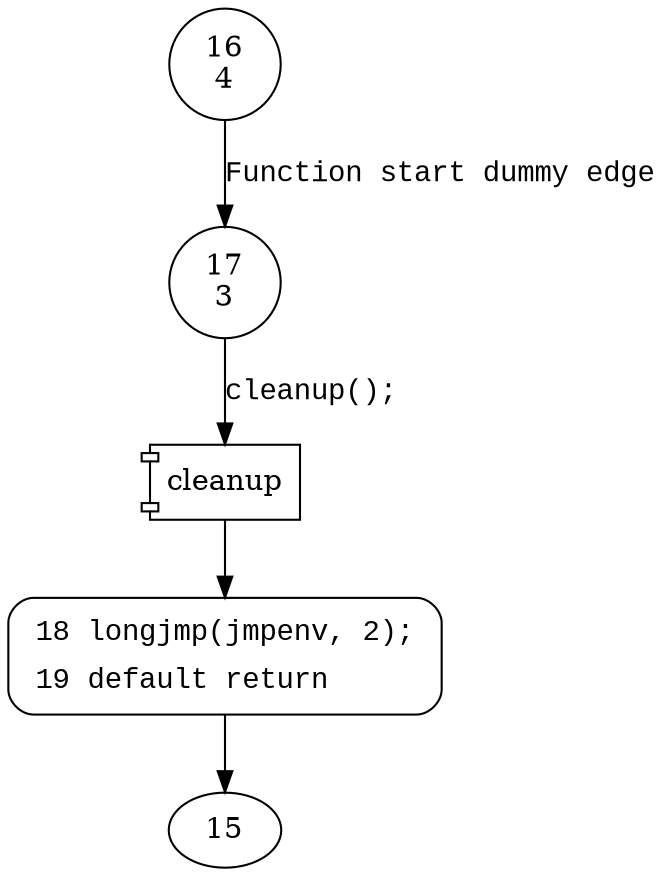 digraph succeed_file {
16 [shape="circle" label="16\n4"]
17 [shape="circle" label="17\n3"]
18 [shape="circle" label="18\n2"]
18 [style="filled,bold" penwidth="1" fillcolor="white" fontname="Courier New" shape="Mrecord" label=<<table border="0" cellborder="0" cellpadding="3" bgcolor="white"><tr><td align="right">18</td><td align="left">longjmp(jmpenv, 2);</td></tr><tr><td align="right">19</td><td align="left">default return</td></tr></table>>]
18 -> 15[label=""]
16 -> 17 [label="Function start dummy edge" fontname="Courier New"]
101559 [shape="component" label="cleanup"]
17 -> 101559 [label="cleanup();" fontname="Courier New"]
101559 -> 18 [label="" fontname="Courier New"]
}